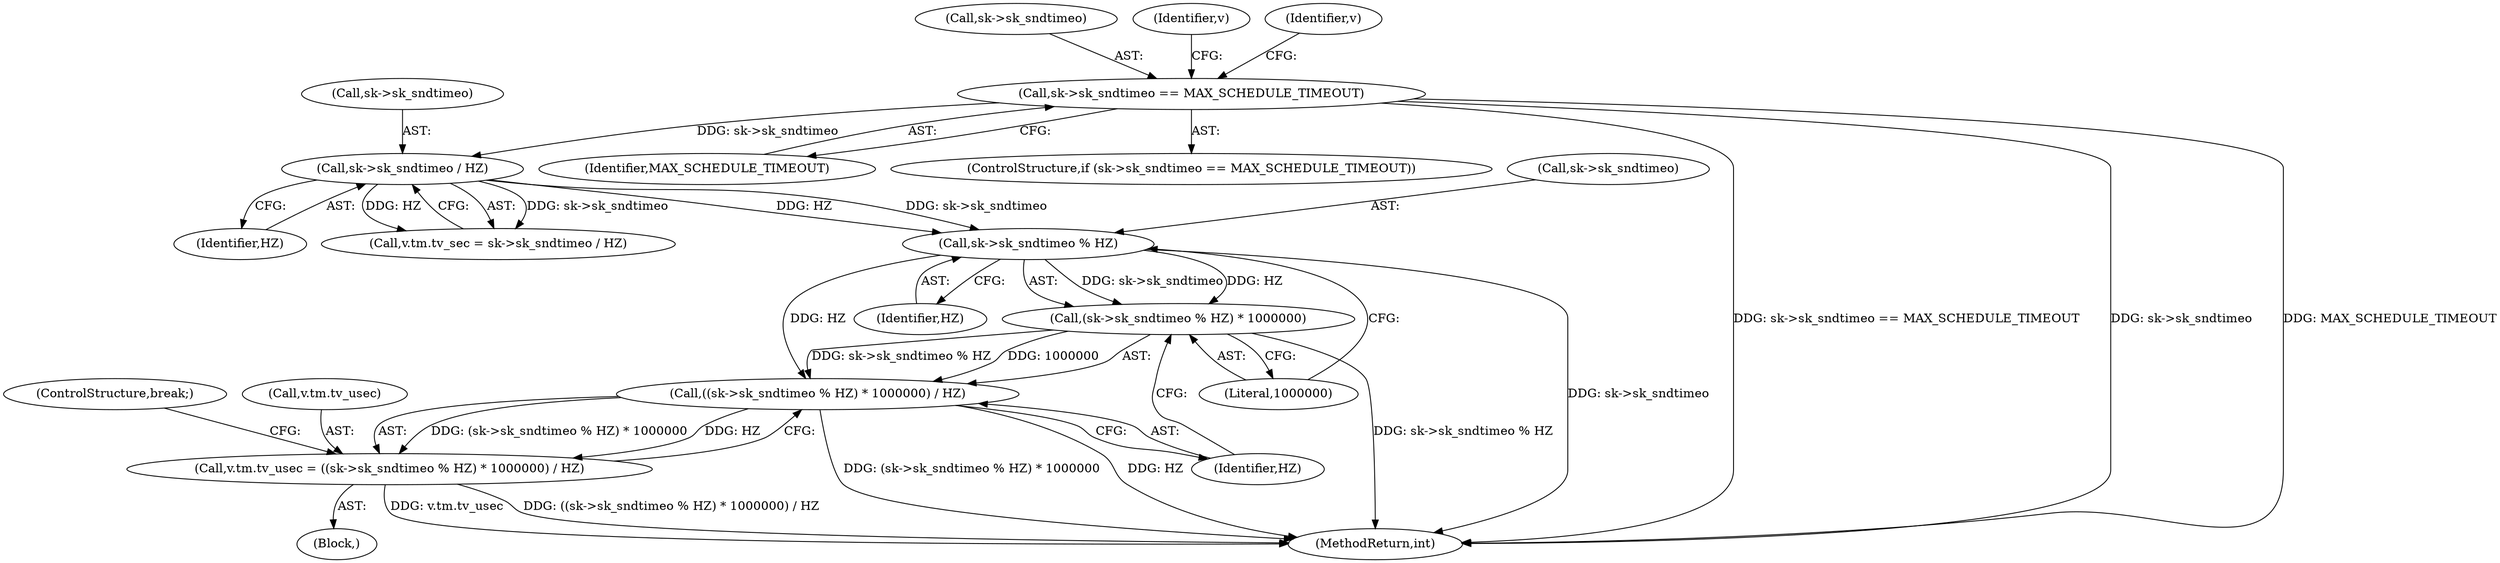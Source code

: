 digraph "0_linux_82981930125abfd39d7c8378a9cfdf5e1be2002b@pointer" {
"1000521" [label="(Call,sk->sk_sndtimeo % HZ)"];
"1000508" [label="(Call,sk->sk_sndtimeo / HZ)"];
"1000480" [label="(Call,sk->sk_sndtimeo == MAX_SCHEDULE_TIMEOUT)"];
"1000520" [label="(Call,(sk->sk_sndtimeo % HZ) * 1000000)"];
"1000519" [label="(Call,((sk->sk_sndtimeo % HZ) * 1000000) / HZ)"];
"1000513" [label="(Call,v.tm.tv_usec = ((sk->sk_sndtimeo % HZ) * 1000000) / HZ)"];
"1000520" [label="(Call,(sk->sk_sndtimeo % HZ) * 1000000)"];
"1000501" [label="(Block,)"];
"1000528" [label="(ControlStructure,break;)"];
"1000481" [label="(Call,sk->sk_sndtimeo)"];
"1000484" [label="(Identifier,MAX_SCHEDULE_TIMEOUT)"];
"1000480" [label="(Call,sk->sk_sndtimeo == MAX_SCHEDULE_TIMEOUT)"];
"1000525" [label="(Identifier,HZ)"];
"1000514" [label="(Call,v.tm.tv_usec)"];
"1000489" [label="(Identifier,v)"];
"1000502" [label="(Call,v.tm.tv_sec = sk->sk_sndtimeo / HZ)"];
"1000527" [label="(Identifier,HZ)"];
"1000519" [label="(Call,((sk->sk_sndtimeo % HZ) * 1000000) / HZ)"];
"1000526" [label="(Literal,1000000)"];
"1000512" [label="(Identifier,HZ)"];
"1000508" [label="(Call,sk->sk_sndtimeo / HZ)"];
"1000479" [label="(ControlStructure,if (sk->sk_sndtimeo == MAX_SCHEDULE_TIMEOUT))"];
"1000505" [label="(Identifier,v)"];
"1000513" [label="(Call,v.tm.tv_usec = ((sk->sk_sndtimeo % HZ) * 1000000) / HZ)"];
"1000744" [label="(MethodReturn,int)"];
"1000521" [label="(Call,sk->sk_sndtimeo % HZ)"];
"1000509" [label="(Call,sk->sk_sndtimeo)"];
"1000522" [label="(Call,sk->sk_sndtimeo)"];
"1000521" -> "1000520"  [label="AST: "];
"1000521" -> "1000525"  [label="CFG: "];
"1000522" -> "1000521"  [label="AST: "];
"1000525" -> "1000521"  [label="AST: "];
"1000526" -> "1000521"  [label="CFG: "];
"1000521" -> "1000744"  [label="DDG: sk->sk_sndtimeo"];
"1000521" -> "1000520"  [label="DDG: sk->sk_sndtimeo"];
"1000521" -> "1000520"  [label="DDG: HZ"];
"1000508" -> "1000521"  [label="DDG: sk->sk_sndtimeo"];
"1000508" -> "1000521"  [label="DDG: HZ"];
"1000521" -> "1000519"  [label="DDG: HZ"];
"1000508" -> "1000502"  [label="AST: "];
"1000508" -> "1000512"  [label="CFG: "];
"1000509" -> "1000508"  [label="AST: "];
"1000512" -> "1000508"  [label="AST: "];
"1000502" -> "1000508"  [label="CFG: "];
"1000508" -> "1000502"  [label="DDG: sk->sk_sndtimeo"];
"1000508" -> "1000502"  [label="DDG: HZ"];
"1000480" -> "1000508"  [label="DDG: sk->sk_sndtimeo"];
"1000480" -> "1000479"  [label="AST: "];
"1000480" -> "1000484"  [label="CFG: "];
"1000481" -> "1000480"  [label="AST: "];
"1000484" -> "1000480"  [label="AST: "];
"1000489" -> "1000480"  [label="CFG: "];
"1000505" -> "1000480"  [label="CFG: "];
"1000480" -> "1000744"  [label="DDG: sk->sk_sndtimeo == MAX_SCHEDULE_TIMEOUT"];
"1000480" -> "1000744"  [label="DDG: sk->sk_sndtimeo"];
"1000480" -> "1000744"  [label="DDG: MAX_SCHEDULE_TIMEOUT"];
"1000520" -> "1000519"  [label="AST: "];
"1000520" -> "1000526"  [label="CFG: "];
"1000526" -> "1000520"  [label="AST: "];
"1000527" -> "1000520"  [label="CFG: "];
"1000520" -> "1000744"  [label="DDG: sk->sk_sndtimeo % HZ"];
"1000520" -> "1000519"  [label="DDG: sk->sk_sndtimeo % HZ"];
"1000520" -> "1000519"  [label="DDG: 1000000"];
"1000519" -> "1000513"  [label="AST: "];
"1000519" -> "1000527"  [label="CFG: "];
"1000527" -> "1000519"  [label="AST: "];
"1000513" -> "1000519"  [label="CFG: "];
"1000519" -> "1000744"  [label="DDG: (sk->sk_sndtimeo % HZ) * 1000000"];
"1000519" -> "1000744"  [label="DDG: HZ"];
"1000519" -> "1000513"  [label="DDG: (sk->sk_sndtimeo % HZ) * 1000000"];
"1000519" -> "1000513"  [label="DDG: HZ"];
"1000513" -> "1000501"  [label="AST: "];
"1000514" -> "1000513"  [label="AST: "];
"1000528" -> "1000513"  [label="CFG: "];
"1000513" -> "1000744"  [label="DDG: v.tm.tv_usec"];
"1000513" -> "1000744"  [label="DDG: ((sk->sk_sndtimeo % HZ) * 1000000) / HZ"];
}

